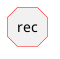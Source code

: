 {
  "sha1": "o6wvg9ew8i00ztr7dwn72wqmg9zeutd",
  "insertion": {
    "when": "2024-06-04T17:28:39.451Z",
    "url": "http://forum.plantuml.net/7485/diagonal-corner",
    "user": "plantuml@gmail.com"
  }
}
@startuml
skinparam rectangle {
    DiagonalCorner 10
    BorderColor Red
}
rectangle rec
@enduml
